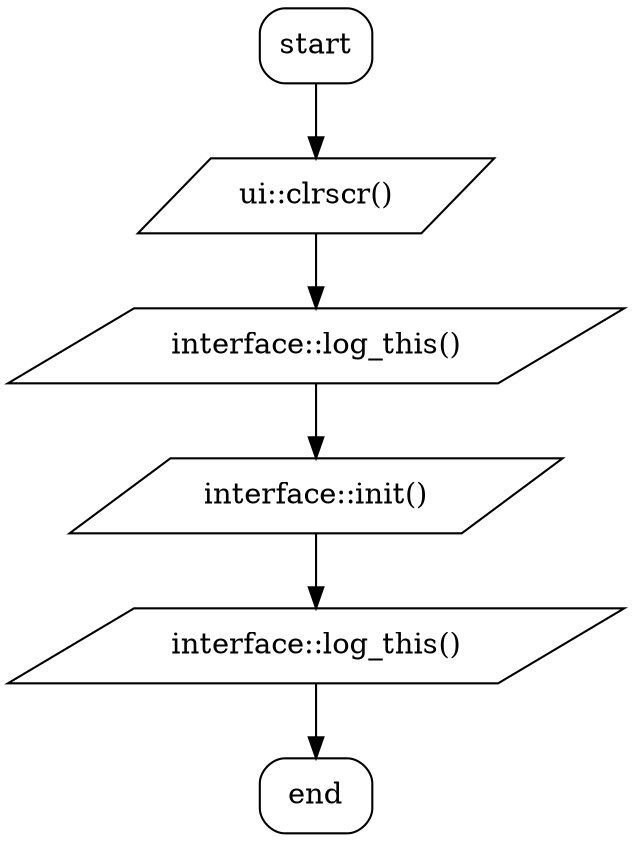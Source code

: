 digraph main_flowchart
{
    fontpath = "/Downloads/sf-florencesans/TrueType"
    fontname = "SFFlorencesans.ttf"

    start[shape="box", style=rounded];
    end[shape="box", style=rounded];

    start -> clrscr -> log1 -> init -> log2 -> end

    clrscr [shape="parallelogram", style="", label = "ui::clrscr()"]
    log1 [shape="parallelogram", style="", label = "interface::log_this()"]
    init [shape="parallelogram", style="", label = "interface::init()"]
    log2 [shape="parallelogram", style="", label = "interface::log_this()"]
}